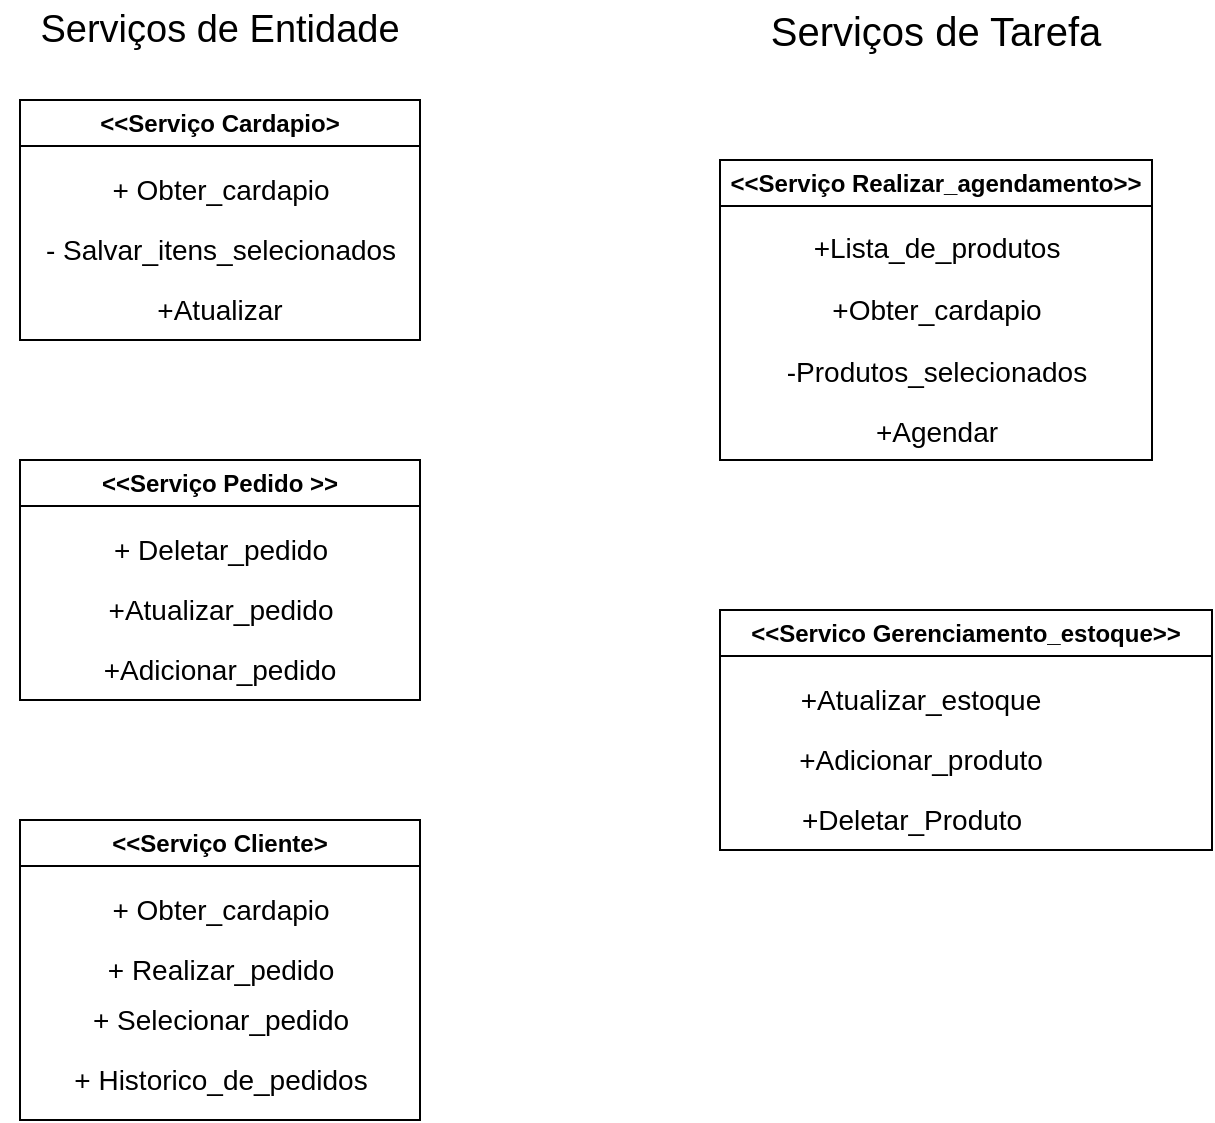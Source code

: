 <mxfile version="24.0.4" type="device">
  <diagram name="Página-1" id="YA7ydrBfAROpvFAgnlAH">
    <mxGraphModel dx="1098" dy="820" grid="1" gridSize="10" guides="1" tooltips="1" connect="1" arrows="1" fold="1" page="1" pageScale="1" pageWidth="827" pageHeight="1169" math="0" shadow="0">
      <root>
        <mxCell id="0" />
        <mxCell id="1" parent="0" />
        <mxCell id="KoA3YsvBFlQsMVqC4e15-1" value="&amp;lt;&amp;lt;Serviço Cardapio&amp;gt;" style="swimlane;whiteSpace=wrap;html=1;" parent="1" vertex="1">
          <mxGeometry x="160" y="110" width="200" height="120" as="geometry">
            <mxRectangle x="170" y="70" width="200" height="30" as="alternateBounds" />
          </mxGeometry>
        </mxCell>
        <mxCell id="KoA3YsvBFlQsMVqC4e15-2" value="&lt;font style=&quot;font-size: 14px;&quot;&gt;+ Obter_cardapio&lt;/font&gt;" style="text;html=1;align=center;verticalAlign=middle;resizable=0;points=[];autosize=1;strokeColor=none;fillColor=none;" parent="KoA3YsvBFlQsMVqC4e15-1" vertex="1">
          <mxGeometry x="35" y="30" width="130" height="30" as="geometry" />
        </mxCell>
        <mxCell id="KoA3YsvBFlQsMVqC4e15-3" value="&lt;font style=&quot;font-size: 14px;&quot;&gt;- Salvar_itens_selecionados&lt;/font&gt;" style="text;html=1;align=center;verticalAlign=middle;resizable=0;points=[];autosize=1;strokeColor=none;fillColor=none;" parent="KoA3YsvBFlQsMVqC4e15-1" vertex="1">
          <mxGeometry y="60" width="200" height="30" as="geometry" />
        </mxCell>
        <mxCell id="KoA3YsvBFlQsMVqC4e15-7" value="&lt;font style=&quot;font-size: 14px;&quot;&gt;+Atualizar&lt;/font&gt;" style="text;html=1;align=center;verticalAlign=middle;whiteSpace=wrap;rounded=0;" parent="KoA3YsvBFlQsMVqC4e15-1" vertex="1">
          <mxGeometry x="70" y="90" width="60" height="30" as="geometry" />
        </mxCell>
        <mxCell id="KoA3YsvBFlQsMVqC4e15-4" value="&amp;lt;&amp;lt;Serviço Realizar_agendamento&amp;gt;&amp;gt;" style="swimlane;whiteSpace=wrap;html=1;" parent="1" vertex="1">
          <mxGeometry x="510" y="140" width="216" height="150" as="geometry">
            <mxRectangle x="424" y="65" width="240" height="30" as="alternateBounds" />
          </mxGeometry>
        </mxCell>
        <mxCell id="KoA3YsvBFlQsMVqC4e15-5" value="&lt;p style=&quot;font-size: 14px;&quot; class=&quot;MsoNormal&quot;&gt;&lt;font style=&quot;font-size: 14px;&quot;&gt;+Lista_de_produtos&lt;/font&gt;&lt;/p&gt;&lt;p style=&quot;font-size: 14px;&quot; class=&quot;MsoNormal&quot;&gt;&lt;font style=&quot;font-size: 14px;&quot;&gt;+Obter_cardapio&lt;/font&gt;&lt;/p&gt;&lt;p style=&quot;font-size: 14px;&quot; class=&quot;MsoNormal&quot;&gt;&lt;font style=&quot;font-size: 14px;&quot;&gt;-Produtos_selecionados&lt;/font&gt;&lt;/p&gt;&lt;p style=&quot;font-size: 14px;&quot; class=&quot;MsoNormal&quot;&gt;&lt;font style=&quot;font-size: 14px;&quot;&gt;+Agendar&lt;/font&gt;&lt;/p&gt;" style="text;html=1;align=center;verticalAlign=middle;resizable=0;points=[];autosize=1;strokeColor=none;fillColor=none;" parent="KoA3YsvBFlQsMVqC4e15-4" vertex="1">
          <mxGeometry x="23" y="15" width="170" height="150" as="geometry" />
        </mxCell>
        <mxCell id="KoA3YsvBFlQsMVqC4e15-8" value="&amp;lt;&amp;lt;Serviço Pedido &amp;gt;&amp;gt;" style="swimlane;whiteSpace=wrap;html=1;" parent="1" vertex="1">
          <mxGeometry x="160" y="290" width="200" height="120" as="geometry">
            <mxRectangle x="170" y="70" width="200" height="30" as="alternateBounds" />
          </mxGeometry>
        </mxCell>
        <mxCell id="KoA3YsvBFlQsMVqC4e15-9" value="&lt;font style=&quot;font-size: 14px;&quot;&gt;+ Deletar_pedido&lt;/font&gt;" style="text;html=1;align=center;verticalAlign=middle;resizable=0;points=[];autosize=1;strokeColor=none;fillColor=none;" parent="KoA3YsvBFlQsMVqC4e15-8" vertex="1">
          <mxGeometry x="35" y="30" width="130" height="30" as="geometry" />
        </mxCell>
        <mxCell id="KoA3YsvBFlQsMVqC4e15-10" value="&lt;font style=&quot;font-size: 14px;&quot;&gt;+Atualizar_pedido&lt;/font&gt;" style="text;html=1;align=center;verticalAlign=middle;resizable=0;points=[];autosize=1;strokeColor=none;fillColor=none;" parent="KoA3YsvBFlQsMVqC4e15-8" vertex="1">
          <mxGeometry x="30" y="60" width="140" height="30" as="geometry" />
        </mxCell>
        <mxCell id="KoA3YsvBFlQsMVqC4e15-11" value="&lt;font style=&quot;font-size: 14px;&quot;&gt;+Adicionar_pedido&lt;/font&gt;" style="text;html=1;align=center;verticalAlign=middle;whiteSpace=wrap;rounded=0;" parent="KoA3YsvBFlQsMVqC4e15-8" vertex="1">
          <mxGeometry x="70" y="90" width="60" height="30" as="geometry" />
        </mxCell>
        <mxCell id="KoA3YsvBFlQsMVqC4e15-13" value="&amp;lt;&amp;lt;Servico Gerenciamento_estoque&amp;gt;&amp;gt;" style="swimlane;whiteSpace=wrap;html=1;" parent="1" vertex="1">
          <mxGeometry x="510" y="365" width="246" height="120" as="geometry">
            <mxRectangle x="170" y="70" width="200" height="30" as="alternateBounds" />
          </mxGeometry>
        </mxCell>
        <mxCell id="KoA3YsvBFlQsMVqC4e15-14" value="&lt;span style=&quot;font-size: 14px;&quot;&gt;+Atualizar_estoque&lt;/span&gt;" style="text;html=1;align=center;verticalAlign=middle;resizable=0;points=[];autosize=1;strokeColor=none;fillColor=none;" parent="KoA3YsvBFlQsMVqC4e15-13" vertex="1">
          <mxGeometry x="30" y="30" width="140" height="30" as="geometry" />
        </mxCell>
        <mxCell id="KoA3YsvBFlQsMVqC4e15-15" value="&lt;font style=&quot;font-size: 14px;&quot;&gt;+Adicionar_produto&lt;/font&gt;" style="text;html=1;align=center;verticalAlign=middle;resizable=0;points=[];autosize=1;strokeColor=none;fillColor=none;" parent="KoA3YsvBFlQsMVqC4e15-13" vertex="1">
          <mxGeometry x="25" y="60" width="150" height="30" as="geometry" />
        </mxCell>
        <mxCell id="KoA3YsvBFlQsMVqC4e15-16" value="&lt;font style=&quot;font-size: 14px;&quot;&gt;+Deletar_Produto&lt;/font&gt;" style="text;html=1;align=center;verticalAlign=middle;whiteSpace=wrap;rounded=0;" parent="KoA3YsvBFlQsMVqC4e15-13" vertex="1">
          <mxGeometry x="66" y="90" width="60" height="30" as="geometry" />
        </mxCell>
        <mxCell id="KoA3YsvBFlQsMVqC4e15-17" value="&amp;lt;&amp;lt;Serviço Cliente&amp;gt;" style="swimlane;whiteSpace=wrap;html=1;" parent="1" vertex="1">
          <mxGeometry x="160" y="470" width="200" height="150" as="geometry">
            <mxRectangle x="170" y="70" width="200" height="30" as="alternateBounds" />
          </mxGeometry>
        </mxCell>
        <mxCell id="KoA3YsvBFlQsMVqC4e15-18" value="&lt;font style=&quot;font-size: 14px;&quot;&gt;+ Obter_cardapio&lt;/font&gt;" style="text;html=1;align=center;verticalAlign=middle;resizable=0;points=[];autosize=1;strokeColor=none;fillColor=none;" parent="KoA3YsvBFlQsMVqC4e15-17" vertex="1">
          <mxGeometry x="35" y="30" width="130" height="30" as="geometry" />
        </mxCell>
        <mxCell id="KoA3YsvBFlQsMVqC4e15-21" value="&lt;font style=&quot;font-size: 14px;&quot;&gt;+ Realizar_pedido&lt;/font&gt;" style="text;html=1;align=center;verticalAlign=middle;resizable=0;points=[];autosize=1;strokeColor=none;fillColor=none;" parent="KoA3YsvBFlQsMVqC4e15-17" vertex="1">
          <mxGeometry x="30" y="60" width="140" height="30" as="geometry" />
        </mxCell>
        <mxCell id="KoA3YsvBFlQsMVqC4e15-22" value="&lt;font style=&quot;font-size: 14px;&quot;&gt;+ Selecionar_pedido&lt;/font&gt;" style="text;html=1;align=center;verticalAlign=middle;resizable=0;points=[];autosize=1;strokeColor=none;fillColor=none;" parent="KoA3YsvBFlQsMVqC4e15-17" vertex="1">
          <mxGeometry x="25" y="85" width="150" height="30" as="geometry" />
        </mxCell>
        <mxCell id="KoA3YsvBFlQsMVqC4e15-23" value="&lt;font style=&quot;font-size: 14px;&quot;&gt;+ Historico_de_pedidos&lt;/font&gt;" style="text;html=1;align=center;verticalAlign=middle;resizable=0;points=[];autosize=1;strokeColor=none;fillColor=none;" parent="KoA3YsvBFlQsMVqC4e15-17" vertex="1">
          <mxGeometry x="15" y="115" width="170" height="30" as="geometry" />
        </mxCell>
        <mxCell id="FhFfrJIUs5UqTjnNZXIO-1" value="&lt;font style=&quot;font-size: 19px;&quot;&gt;Serviços de Entidade&lt;/font&gt;" style="text;html=1;align=center;verticalAlign=middle;whiteSpace=wrap;rounded=0;" vertex="1" parent="1">
          <mxGeometry x="150" y="60" width="220" height="30" as="geometry" />
        </mxCell>
        <mxCell id="FhFfrJIUs5UqTjnNZXIO-2" value="&lt;font style=&quot;font-size: 20px;&quot;&gt;Serviços de Tarefa&lt;/font&gt;" style="text;html=1;align=center;verticalAlign=middle;whiteSpace=wrap;rounded=0;" vertex="1" parent="1">
          <mxGeometry x="524" y="60" width="188" height="30" as="geometry" />
        </mxCell>
      </root>
    </mxGraphModel>
  </diagram>
</mxfile>
